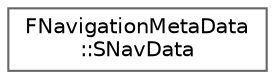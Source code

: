 digraph "Graphical Class Hierarchy"
{
 // INTERACTIVE_SVG=YES
 // LATEX_PDF_SIZE
  bgcolor="transparent";
  edge [fontname=Helvetica,fontsize=10,labelfontname=Helvetica,labelfontsize=10];
  node [fontname=Helvetica,fontsize=10,shape=box,height=0.2,width=0.4];
  rankdir="LR";
  Node0 [id="Node000000",label="FNavigationMetaData\l::SNavData",height=0.2,width=0.4,color="grey40", fillcolor="white", style="filled",URL="$d3/de1/structFNavigationMetaData_1_1SNavData.html",tooltip=" "];
}
